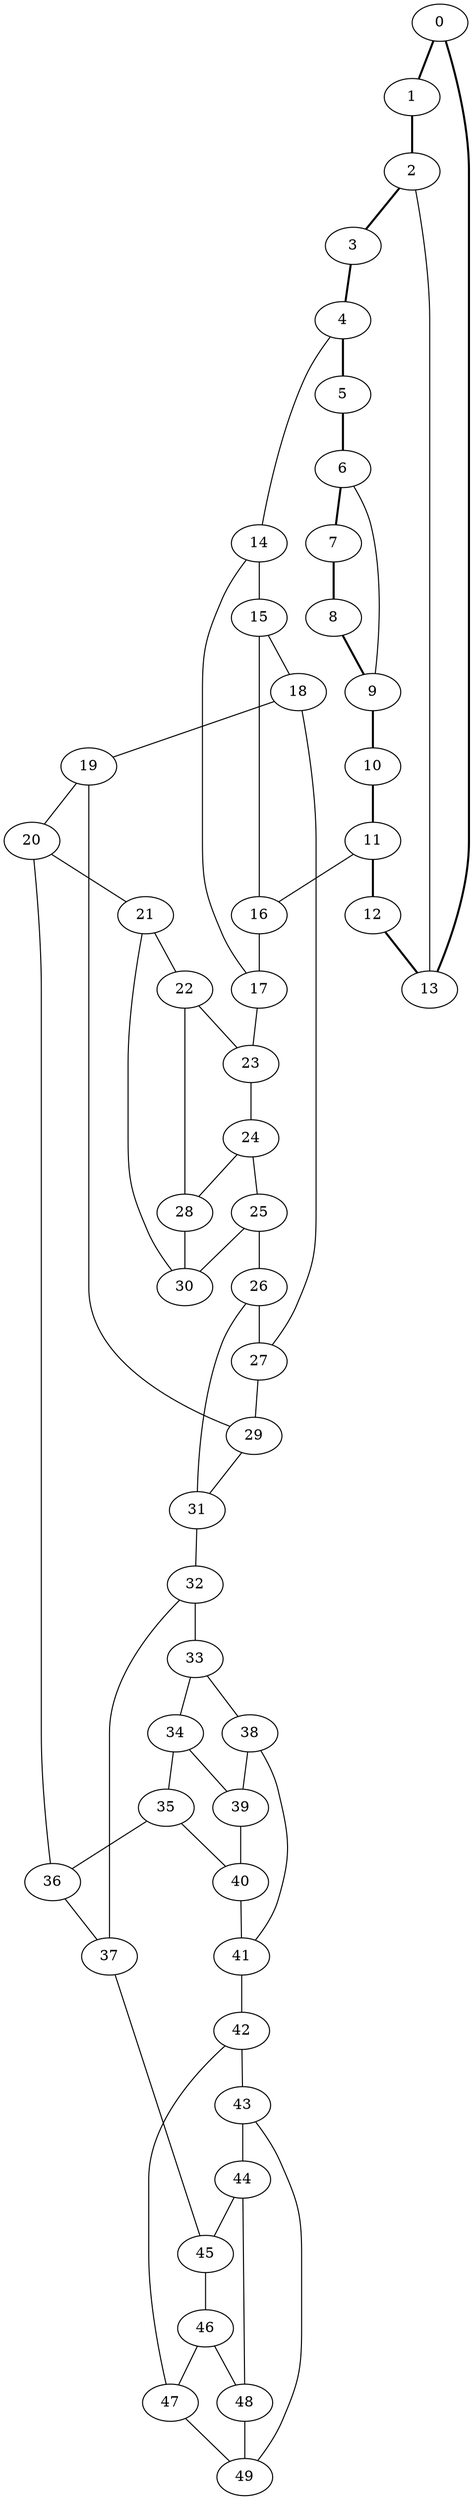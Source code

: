 //Inside of this graph isn't 3-connected
graph G {
0 [ pos = " 13.50,0.00!" ];
0 -- 1[style=bold];
0 -- 13[style=bold];
1 [ pos = " 12.16,5.86!" ];
1 -- 2[style=bold];
2 [ pos = " 8.42,10.55!" ];
2 -- 3[style=bold];
2 -- 13;
3 [ pos = " 3.00,13.16!" ];
3 -- 4[style=bold];
4 [ pos = " -3.00,13.16!" ];
4 -- 5[style=bold];
4 -- 14;
5 [ pos = " -8.42,10.55!" ];
5 -- 6[style=bold];
6 [ pos = " -12.16,5.86!" ];
6 -- 7[style=bold];
6 -- 9;
7 [ pos = " -13.50,0.00!" ];
7 -- 8[style=bold];
8 [ pos = " -12.16,-5.86!" ];
8 -- 9[style=bold];
9 [ pos = " -8.42,-10.55!" ];
9 -- 10[style=bold];
10 [ pos = " -3.00,-13.16!" ];
10 -- 11[style=bold];
11 [ pos = " 3.00,-13.16!" ];
11 -- 12[style=bold];
11 -- 16;
12 [ pos = " 8.42,-10.55!" ];
12 -- 13[style=bold];
13 [ pos = " 12.16,-5.86!" ];
14 -- 15;
14 -- 17;
15 -- 16;
15 -- 18;
16 -- 17;
17 -- 23;
18 -- 19;
18 -- 27;
19 -- 20;
19 -- 29;
20 -- 21;
20 -- 36;
21 -- 22;
21 -- 30;
22 -- 23;
22 -- 28;
23 -- 24;
24 -- 25;
24 -- 28;
25 -- 26;
25 -- 30;
26 -- 27;
26 -- 31;
27 -- 29;
28 -- 30;
29 -- 31;
31 -- 32;
32 -- 33;
32 -- 37;
33 -- 34;
33 -- 38;
34 -- 35;
34 -- 39;
35 -- 36;
35 -- 40;
36 -- 37;
37 -- 45;
38 -- 39;
38 -- 41;
39 -- 40;
40 -- 41;
41 -- 42;
42 -- 43;
42 -- 47;
43 -- 44;
43 -- 49;
44 -- 45;
44 -- 48;
45 -- 46;
46 -- 47;
46 -- 48;
47 -- 49;
48 -- 49;
}
